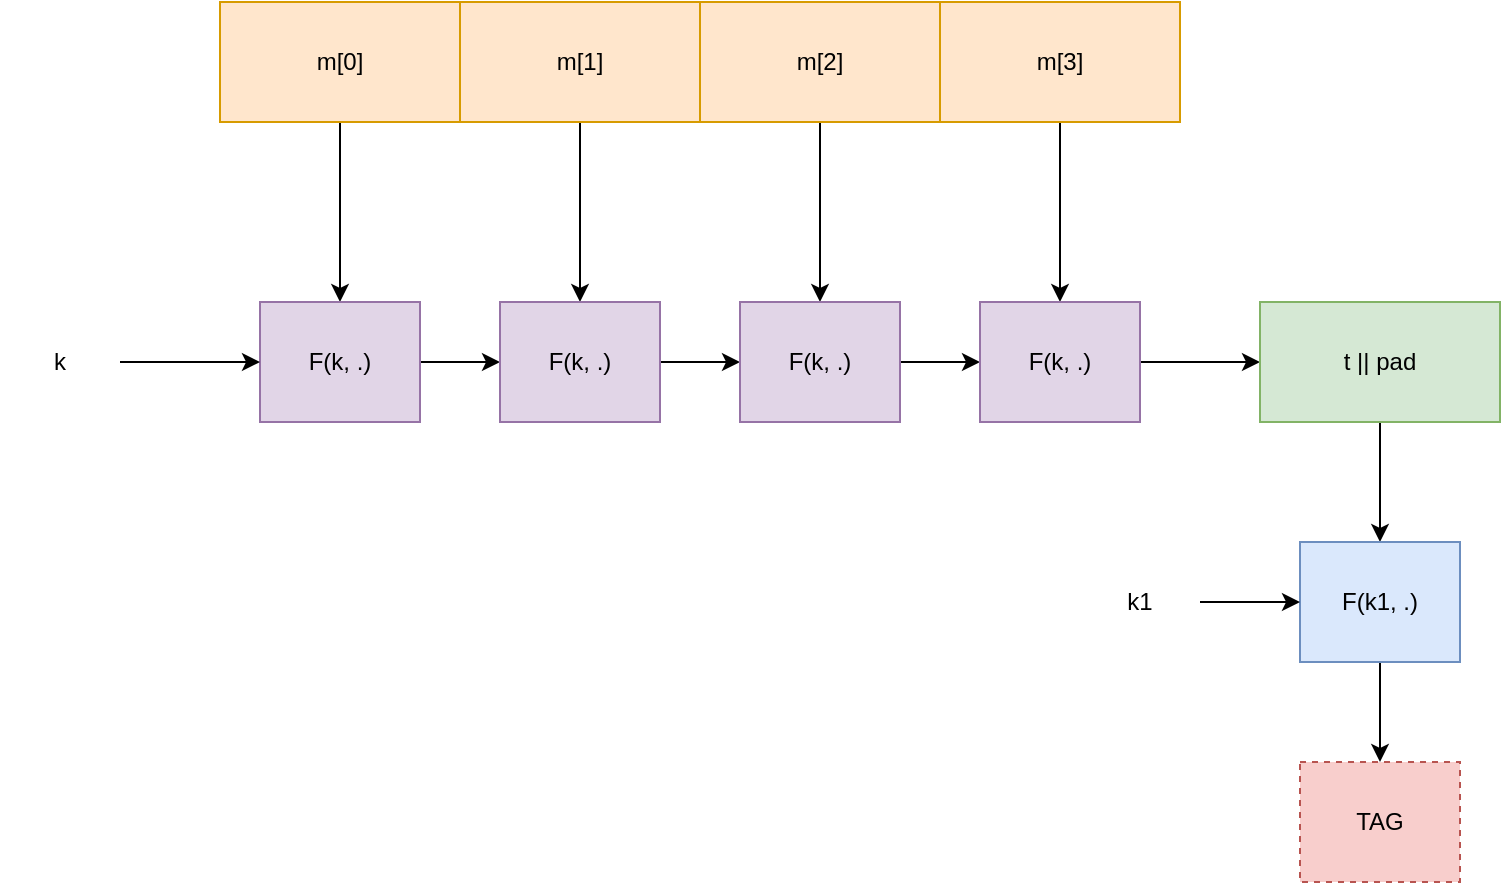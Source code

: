 <mxfile version="24.8.3">
  <diagram name="Page-1" id="WckjEK_yi5R_WM41BsHw">
    <mxGraphModel dx="1364" dy="758" grid="1" gridSize="10" guides="1" tooltips="1" connect="1" arrows="1" fold="1" page="1" pageScale="1" pageWidth="850" pageHeight="1100" math="0" shadow="0">
      <root>
        <mxCell id="0" />
        <mxCell id="1" parent="0" />
        <mxCell id="NjENaD3Z_dto9O1xo7_0-10" value="" style="edgeStyle=orthogonalEdgeStyle;rounded=0;orthogonalLoop=1;jettySize=auto;html=1;" edge="1" parent="1" source="NjENaD3Z_dto9O1xo7_0-1" target="NjENaD3Z_dto9O1xo7_0-5">
          <mxGeometry relative="1" as="geometry" />
        </mxCell>
        <mxCell id="NjENaD3Z_dto9O1xo7_0-1" value="m[0]" style="rounded=0;whiteSpace=wrap;html=1;fillColor=#ffe6cc;strokeColor=#d79b00;" vertex="1" parent="1">
          <mxGeometry x="200" y="300" width="120" height="60" as="geometry" />
        </mxCell>
        <mxCell id="NjENaD3Z_dto9O1xo7_0-11" value="" style="edgeStyle=orthogonalEdgeStyle;rounded=0;orthogonalLoop=1;jettySize=auto;html=1;" edge="1" parent="1" source="NjENaD3Z_dto9O1xo7_0-2" target="NjENaD3Z_dto9O1xo7_0-6">
          <mxGeometry relative="1" as="geometry" />
        </mxCell>
        <mxCell id="NjENaD3Z_dto9O1xo7_0-2" value="m[1]" style="rounded=0;whiteSpace=wrap;html=1;fillColor=#ffe6cc;strokeColor=#d79b00;" vertex="1" parent="1">
          <mxGeometry x="320" y="300" width="120" height="60" as="geometry" />
        </mxCell>
        <mxCell id="NjENaD3Z_dto9O1xo7_0-12" value="" style="edgeStyle=orthogonalEdgeStyle;rounded=0;orthogonalLoop=1;jettySize=auto;html=1;" edge="1" parent="1" source="NjENaD3Z_dto9O1xo7_0-3" target="NjENaD3Z_dto9O1xo7_0-7">
          <mxGeometry relative="1" as="geometry" />
        </mxCell>
        <mxCell id="NjENaD3Z_dto9O1xo7_0-3" value="m[2]" style="rounded=0;whiteSpace=wrap;html=1;fillColor=#ffe6cc;strokeColor=#d79b00;" vertex="1" parent="1">
          <mxGeometry x="440" y="300" width="120" height="60" as="geometry" />
        </mxCell>
        <mxCell id="NjENaD3Z_dto9O1xo7_0-13" value="" style="edgeStyle=orthogonalEdgeStyle;rounded=0;orthogonalLoop=1;jettySize=auto;html=1;" edge="1" parent="1" source="NjENaD3Z_dto9O1xo7_0-4" target="NjENaD3Z_dto9O1xo7_0-8">
          <mxGeometry relative="1" as="geometry" />
        </mxCell>
        <mxCell id="NjENaD3Z_dto9O1xo7_0-4" value="m[3]" style="rounded=0;whiteSpace=wrap;html=1;fillColor=#ffe6cc;strokeColor=#d79b00;" vertex="1" parent="1">
          <mxGeometry x="560" y="300" width="120" height="60" as="geometry" />
        </mxCell>
        <mxCell id="NjENaD3Z_dto9O1xo7_0-16" value="" style="edgeStyle=orthogonalEdgeStyle;rounded=0;orthogonalLoop=1;jettySize=auto;html=1;" edge="1" parent="1" source="NjENaD3Z_dto9O1xo7_0-5" target="NjENaD3Z_dto9O1xo7_0-6">
          <mxGeometry relative="1" as="geometry" />
        </mxCell>
        <mxCell id="NjENaD3Z_dto9O1xo7_0-5" value="F(k, .)" style="rounded=0;whiteSpace=wrap;html=1;fillColor=#e1d5e7;strokeColor=#9673a6;" vertex="1" parent="1">
          <mxGeometry x="220" y="450" width="80" height="60" as="geometry" />
        </mxCell>
        <mxCell id="NjENaD3Z_dto9O1xo7_0-17" value="" style="edgeStyle=orthogonalEdgeStyle;rounded=0;orthogonalLoop=1;jettySize=auto;html=1;" edge="1" parent="1" source="NjENaD3Z_dto9O1xo7_0-6" target="NjENaD3Z_dto9O1xo7_0-7">
          <mxGeometry relative="1" as="geometry" />
        </mxCell>
        <mxCell id="NjENaD3Z_dto9O1xo7_0-6" value="F(k, .)" style="rounded=0;whiteSpace=wrap;html=1;fillColor=#e1d5e7;strokeColor=#9673a6;" vertex="1" parent="1">
          <mxGeometry x="340" y="450" width="80" height="60" as="geometry" />
        </mxCell>
        <mxCell id="NjENaD3Z_dto9O1xo7_0-18" value="" style="edgeStyle=orthogonalEdgeStyle;rounded=0;orthogonalLoop=1;jettySize=auto;html=1;" edge="1" parent="1" source="NjENaD3Z_dto9O1xo7_0-7" target="NjENaD3Z_dto9O1xo7_0-8">
          <mxGeometry relative="1" as="geometry" />
        </mxCell>
        <mxCell id="NjENaD3Z_dto9O1xo7_0-7" value="F(k, .)" style="rounded=0;whiteSpace=wrap;html=1;fillColor=#e1d5e7;strokeColor=#9673a6;" vertex="1" parent="1">
          <mxGeometry x="460" y="450" width="80" height="60" as="geometry" />
        </mxCell>
        <mxCell id="NjENaD3Z_dto9O1xo7_0-19" value="" style="edgeStyle=orthogonalEdgeStyle;rounded=0;orthogonalLoop=1;jettySize=auto;html=1;" edge="1" parent="1" source="NjENaD3Z_dto9O1xo7_0-8" target="NjENaD3Z_dto9O1xo7_0-9">
          <mxGeometry relative="1" as="geometry" />
        </mxCell>
        <mxCell id="NjENaD3Z_dto9O1xo7_0-8" value="F(k, .)" style="rounded=0;whiteSpace=wrap;html=1;fillColor=#e1d5e7;strokeColor=#9673a6;" vertex="1" parent="1">
          <mxGeometry x="580" y="450" width="80" height="60" as="geometry" />
        </mxCell>
        <mxCell id="NjENaD3Z_dto9O1xo7_0-21" value="" style="edgeStyle=orthogonalEdgeStyle;rounded=0;orthogonalLoop=1;jettySize=auto;html=1;" edge="1" parent="1" source="NjENaD3Z_dto9O1xo7_0-9" target="NjENaD3Z_dto9O1xo7_0-20">
          <mxGeometry relative="1" as="geometry" />
        </mxCell>
        <mxCell id="NjENaD3Z_dto9O1xo7_0-9" value="t || pad" style="rounded=0;whiteSpace=wrap;html=1;fillColor=#d5e8d4;strokeColor=#82b366;" vertex="1" parent="1">
          <mxGeometry x="720" y="450" width="120" height="60" as="geometry" />
        </mxCell>
        <mxCell id="NjENaD3Z_dto9O1xo7_0-15" value="" style="edgeStyle=orthogonalEdgeStyle;rounded=0;orthogonalLoop=1;jettySize=auto;html=1;" edge="1" parent="1" source="NjENaD3Z_dto9O1xo7_0-14" target="NjENaD3Z_dto9O1xo7_0-5">
          <mxGeometry relative="1" as="geometry" />
        </mxCell>
        <mxCell id="NjENaD3Z_dto9O1xo7_0-14" value="k" style="text;html=1;align=center;verticalAlign=middle;whiteSpace=wrap;rounded=0;" vertex="1" parent="1">
          <mxGeometry x="90" y="465" width="60" height="30" as="geometry" />
        </mxCell>
        <mxCell id="NjENaD3Z_dto9O1xo7_0-26" value="" style="edgeStyle=orthogonalEdgeStyle;rounded=0;orthogonalLoop=1;jettySize=auto;html=1;" edge="1" parent="1" source="NjENaD3Z_dto9O1xo7_0-20" target="NjENaD3Z_dto9O1xo7_0-25">
          <mxGeometry relative="1" as="geometry" />
        </mxCell>
        <mxCell id="NjENaD3Z_dto9O1xo7_0-20" value="F(k1, .)" style="rounded=0;whiteSpace=wrap;html=1;fillColor=#dae8fc;strokeColor=#6c8ebf;" vertex="1" parent="1">
          <mxGeometry x="740" y="570" width="80" height="60" as="geometry" />
        </mxCell>
        <mxCell id="NjENaD3Z_dto9O1xo7_0-23" value="" style="edgeStyle=orthogonalEdgeStyle;rounded=0;orthogonalLoop=1;jettySize=auto;html=1;" edge="1" parent="1" source="NjENaD3Z_dto9O1xo7_0-22" target="NjENaD3Z_dto9O1xo7_0-20">
          <mxGeometry relative="1" as="geometry" />
        </mxCell>
        <mxCell id="NjENaD3Z_dto9O1xo7_0-22" value="k1" style="text;html=1;align=center;verticalAlign=middle;whiteSpace=wrap;rounded=0;" vertex="1" parent="1">
          <mxGeometry x="630" y="585" width="60" height="30" as="geometry" />
        </mxCell>
        <mxCell id="NjENaD3Z_dto9O1xo7_0-25" value="TAG" style="rounded=0;whiteSpace=wrap;html=1;dashed=1;fillColor=#f8cecc;strokeColor=#b85450;" vertex="1" parent="1">
          <mxGeometry x="740" y="680" width="80" height="60" as="geometry" />
        </mxCell>
      </root>
    </mxGraphModel>
  </diagram>
</mxfile>
